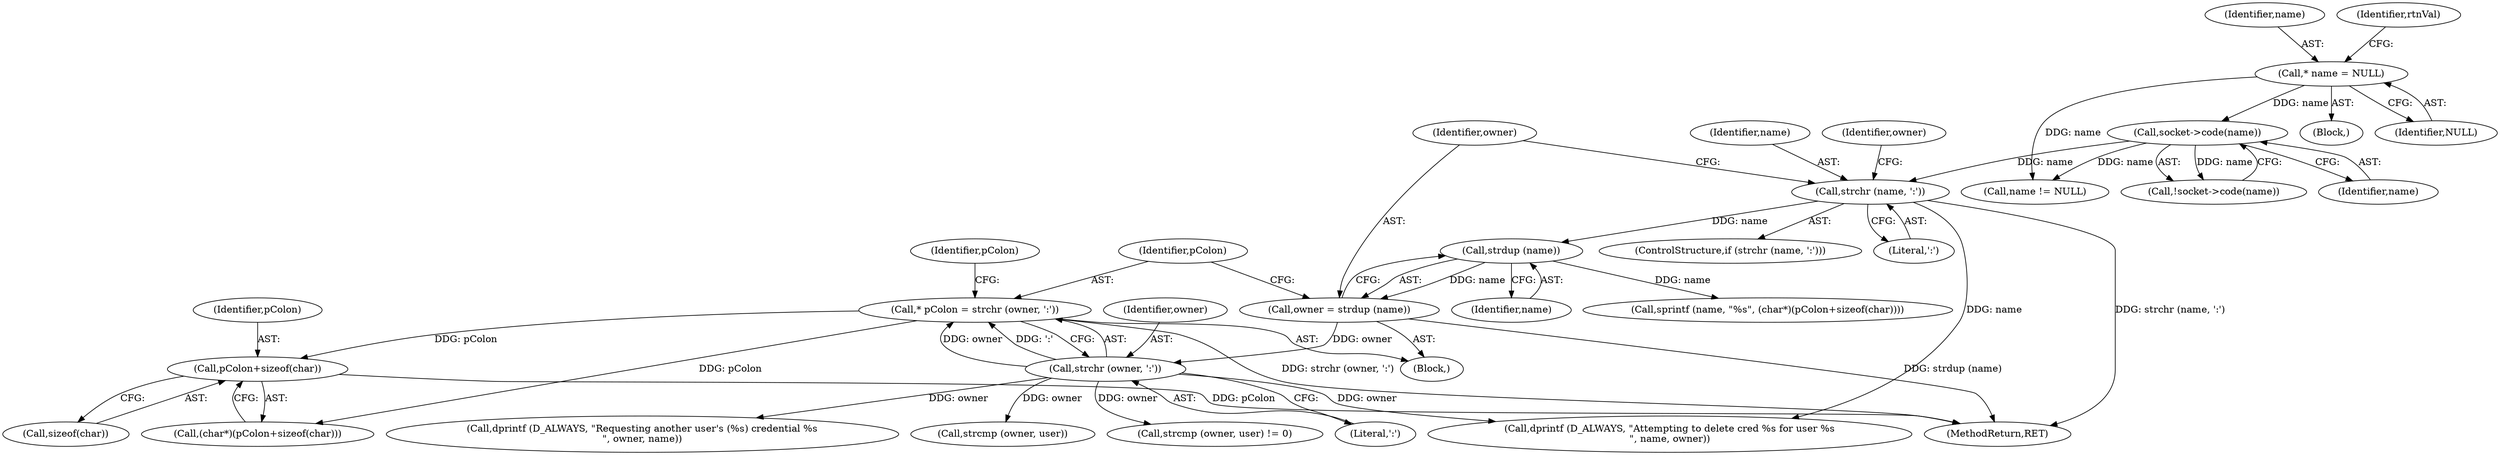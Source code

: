 digraph "0_htcondor_5e5571d1a431eb3c61977b6dd6ec90186ef79867_0@API" {
"1000191" [label="(Call,pColon+sizeof(char))"];
"1000177" [label="(Call,* pColon = strchr (owner, ':'))"];
"1000179" [label="(Call,strchr (owner, ':'))"];
"1000172" [label="(Call,owner = strdup (name))"];
"1000174" [label="(Call,strdup (name))"];
"1000168" [label="(Call,strchr (name, ':'))"];
"1000153" [label="(Call,socket->code(name))"];
"1000109" [label="(Call,* name = NULL)"];
"1000177" [label="(Call,* pColon = strchr (owner, ':'))"];
"1000110" [label="(Identifier,name)"];
"1000154" [label="(Identifier,name)"];
"1000109" [label="(Call,* name = NULL)"];
"1000172" [label="(Call,owner = strdup (name))"];
"1000181" [label="(Literal,':')"];
"1000167" [label="(ControlStructure,if (strchr (name, ':')))"];
"1000170" [label="(Literal,':')"];
"1000192" [label="(Identifier,pColon)"];
"1000189" [label="(Call,(char*)(pColon+sizeof(char)))"];
"1000315" [label="(MethodReturn,RET)"];
"1000179" [label="(Call,strchr (owner, ':'))"];
"1000171" [label="(Block,)"];
"1000169" [label="(Identifier,name)"];
"1000202" [label="(Call,dprintf (D_ALWAYS, \"Requesting another user's (%s) credential %s\n\", owner, name))"];
"1000174" [label="(Call,strdup (name))"];
"1000152" [label="(Call,!socket->code(name))"];
"1000168" [label="(Call,strchr (name, ':'))"];
"1000153" [label="(Call,socket->code(name))"];
"1000114" [label="(Identifier,rtnVal)"];
"1000307" [label="(Call,name != NULL)"];
"1000197" [label="(Call,strcmp (owner, user))"];
"1000196" [label="(Call,strcmp (owner, user) != 0)"];
"1000175" [label="(Identifier,name)"];
"1000186" [label="(Call,sprintf (name, \"%s\", (char*)(pColon+sizeof(char))))"];
"1000173" [label="(Identifier,owner)"];
"1000191" [label="(Call,pColon+sizeof(char))"];
"1000178" [label="(Identifier,pColon)"];
"1000107" [label="(Block,)"];
"1000229" [label="(Call,dprintf (D_ALWAYS, \"Attempting to delete cred %s for user %s\n\", name, owner))"];
"1000111" [label="(Identifier,NULL)"];
"1000226" [label="(Identifier,owner)"];
"1000180" [label="(Identifier,owner)"];
"1000193" [label="(Call,sizeof(char))"];
"1000184" [label="(Identifier,pColon)"];
"1000191" -> "1000189"  [label="AST: "];
"1000191" -> "1000193"  [label="CFG: "];
"1000192" -> "1000191"  [label="AST: "];
"1000193" -> "1000191"  [label="AST: "];
"1000189" -> "1000191"  [label="CFG: "];
"1000191" -> "1000315"  [label="DDG: pColon"];
"1000177" -> "1000191"  [label="DDG: pColon"];
"1000177" -> "1000171"  [label="AST: "];
"1000177" -> "1000179"  [label="CFG: "];
"1000178" -> "1000177"  [label="AST: "];
"1000179" -> "1000177"  [label="AST: "];
"1000184" -> "1000177"  [label="CFG: "];
"1000177" -> "1000315"  [label="DDG: strchr (owner, ':')"];
"1000179" -> "1000177"  [label="DDG: owner"];
"1000179" -> "1000177"  [label="DDG: ':'"];
"1000177" -> "1000189"  [label="DDG: pColon"];
"1000179" -> "1000181"  [label="CFG: "];
"1000180" -> "1000179"  [label="AST: "];
"1000181" -> "1000179"  [label="AST: "];
"1000172" -> "1000179"  [label="DDG: owner"];
"1000179" -> "1000196"  [label="DDG: owner"];
"1000179" -> "1000197"  [label="DDG: owner"];
"1000179" -> "1000202"  [label="DDG: owner"];
"1000179" -> "1000229"  [label="DDG: owner"];
"1000172" -> "1000171"  [label="AST: "];
"1000172" -> "1000174"  [label="CFG: "];
"1000173" -> "1000172"  [label="AST: "];
"1000174" -> "1000172"  [label="AST: "];
"1000178" -> "1000172"  [label="CFG: "];
"1000172" -> "1000315"  [label="DDG: strdup (name)"];
"1000174" -> "1000172"  [label="DDG: name"];
"1000174" -> "1000175"  [label="CFG: "];
"1000175" -> "1000174"  [label="AST: "];
"1000168" -> "1000174"  [label="DDG: name"];
"1000174" -> "1000186"  [label="DDG: name"];
"1000168" -> "1000167"  [label="AST: "];
"1000168" -> "1000170"  [label="CFG: "];
"1000169" -> "1000168"  [label="AST: "];
"1000170" -> "1000168"  [label="AST: "];
"1000173" -> "1000168"  [label="CFG: "];
"1000226" -> "1000168"  [label="CFG: "];
"1000168" -> "1000315"  [label="DDG: strchr (name, ':')"];
"1000153" -> "1000168"  [label="DDG: name"];
"1000168" -> "1000229"  [label="DDG: name"];
"1000153" -> "1000152"  [label="AST: "];
"1000153" -> "1000154"  [label="CFG: "];
"1000154" -> "1000153"  [label="AST: "];
"1000152" -> "1000153"  [label="CFG: "];
"1000153" -> "1000152"  [label="DDG: name"];
"1000109" -> "1000153"  [label="DDG: name"];
"1000153" -> "1000307"  [label="DDG: name"];
"1000109" -> "1000107"  [label="AST: "];
"1000109" -> "1000111"  [label="CFG: "];
"1000110" -> "1000109"  [label="AST: "];
"1000111" -> "1000109"  [label="AST: "];
"1000114" -> "1000109"  [label="CFG: "];
"1000109" -> "1000307"  [label="DDG: name"];
}
